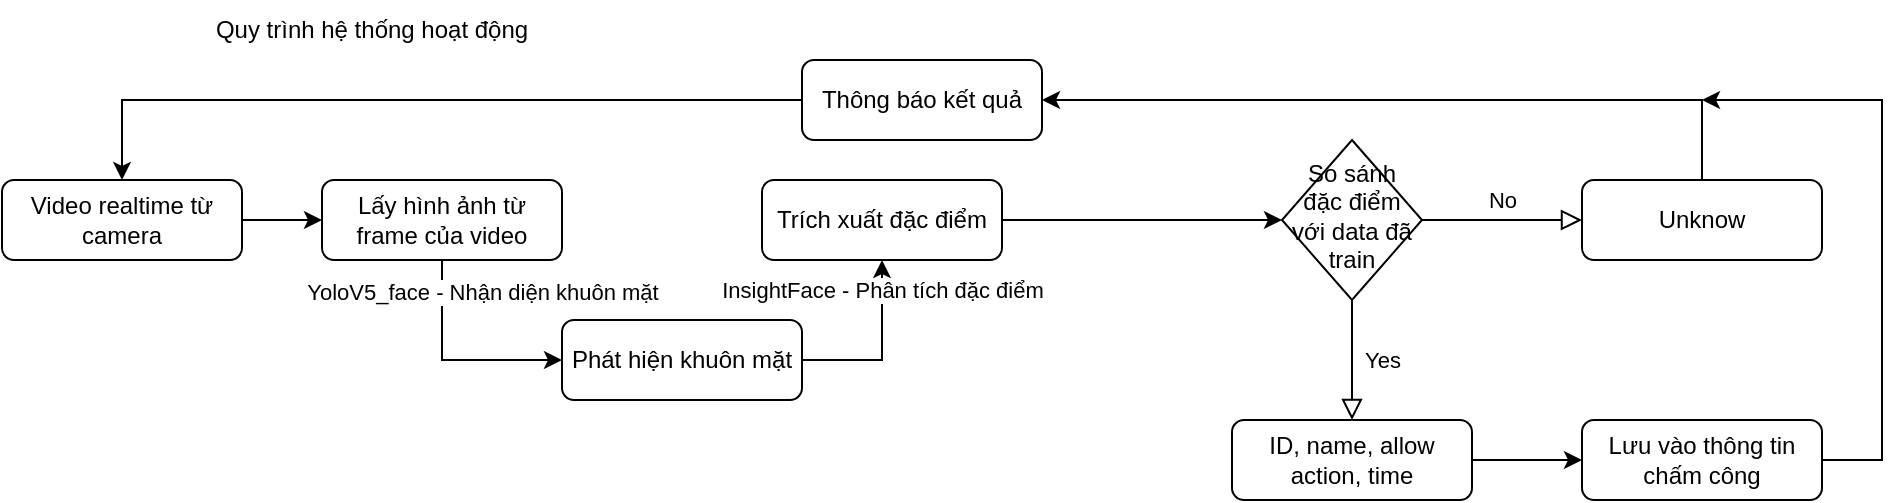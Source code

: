 <mxfile version="20.5.3" type="github">
  <diagram id="C5RBs43oDa-KdzZeNtuy" name="Page-1">
    <mxGraphModel dx="1808" dy="548" grid="1" gridSize="10" guides="1" tooltips="1" connect="1" arrows="1" fold="1" page="1" pageScale="1" pageWidth="827" pageHeight="1169" math="0" shadow="0">
      <root>
        <mxCell id="WIyWlLk6GJQsqaUBKTNV-0" />
        <mxCell id="WIyWlLk6GJQsqaUBKTNV-1" parent="WIyWlLk6GJQsqaUBKTNV-0" />
        <mxCell id="kEuCRDCVpXwFTgm6mCUA-2" value="YoloV5_face - Nhận diện khuôn mặt" style="edgeStyle=orthogonalEdgeStyle;rounded=0;orthogonalLoop=1;jettySize=auto;html=1;" edge="1" parent="WIyWlLk6GJQsqaUBKTNV-1" source="WIyWlLk6GJQsqaUBKTNV-3" target="WIyWlLk6GJQsqaUBKTNV-7">
          <mxGeometry x="-0.714" y="20" relative="1" as="geometry">
            <Array as="points">
              <mxPoint x="160" y="320" />
            </Array>
            <mxPoint as="offset" />
          </mxGeometry>
        </mxCell>
        <mxCell id="WIyWlLk6GJQsqaUBKTNV-3" value="Lấy hình ảnh từ frame của video" style="rounded=1;whiteSpace=wrap;html=1;fontSize=12;glass=0;strokeWidth=1;shadow=0;" parent="WIyWlLk6GJQsqaUBKTNV-1" vertex="1">
          <mxGeometry x="100" y="230" width="120" height="40" as="geometry" />
        </mxCell>
        <mxCell id="kEuCRDCVpXwFTgm6mCUA-4" value="InsightFace - Phân tích đặc điểm" style="edgeStyle=orthogonalEdgeStyle;rounded=0;orthogonalLoop=1;jettySize=auto;html=1;" edge="1" parent="WIyWlLk6GJQsqaUBKTNV-1" source="WIyWlLk6GJQsqaUBKTNV-7" target="kEuCRDCVpXwFTgm6mCUA-3">
          <mxGeometry x="0.667" relative="1" as="geometry">
            <Array as="points">
              <mxPoint x="380" y="320" />
            </Array>
            <mxPoint as="offset" />
          </mxGeometry>
        </mxCell>
        <mxCell id="WIyWlLk6GJQsqaUBKTNV-7" value="Phát hiện khuôn mặt" style="rounded=1;whiteSpace=wrap;html=1;fontSize=12;glass=0;strokeWidth=1;shadow=0;" parent="WIyWlLk6GJQsqaUBKTNV-1" vertex="1">
          <mxGeometry x="220" y="300" width="120" height="40" as="geometry" />
        </mxCell>
        <mxCell id="WIyWlLk6GJQsqaUBKTNV-8" value="Yes" style="rounded=0;html=1;jettySize=auto;orthogonalLoop=1;fontSize=11;endArrow=block;endFill=0;endSize=8;strokeWidth=1;shadow=0;labelBackgroundColor=none;edgeStyle=orthogonalEdgeStyle;" parent="WIyWlLk6GJQsqaUBKTNV-1" source="WIyWlLk6GJQsqaUBKTNV-10" target="WIyWlLk6GJQsqaUBKTNV-11" edge="1">
          <mxGeometry y="15" relative="1" as="geometry">
            <mxPoint as="offset" />
          </mxGeometry>
        </mxCell>
        <mxCell id="WIyWlLk6GJQsqaUBKTNV-9" value="No" style="edgeStyle=orthogonalEdgeStyle;rounded=0;html=1;jettySize=auto;orthogonalLoop=1;fontSize=11;endArrow=block;endFill=0;endSize=8;strokeWidth=1;shadow=0;labelBackgroundColor=none;" parent="WIyWlLk6GJQsqaUBKTNV-1" source="WIyWlLk6GJQsqaUBKTNV-10" target="WIyWlLk6GJQsqaUBKTNV-12" edge="1">
          <mxGeometry y="10" relative="1" as="geometry">
            <mxPoint as="offset" />
          </mxGeometry>
        </mxCell>
        <mxCell id="WIyWlLk6GJQsqaUBKTNV-10" value="So sánh đặc điểm với data đã train" style="rhombus;whiteSpace=wrap;html=1;shadow=0;fontFamily=Helvetica;fontSize=12;align=center;strokeWidth=1;spacing=6;spacingTop=-4;" parent="WIyWlLk6GJQsqaUBKTNV-1" vertex="1">
          <mxGeometry x="580" y="210" width="70" height="80" as="geometry" />
        </mxCell>
        <mxCell id="kEuCRDCVpXwFTgm6mCUA-21" value="" style="edgeStyle=orthogonalEdgeStyle;rounded=0;orthogonalLoop=1;jettySize=auto;html=1;" edge="1" parent="WIyWlLk6GJQsqaUBKTNV-1" source="WIyWlLk6GJQsqaUBKTNV-11" target="kEuCRDCVpXwFTgm6mCUA-20">
          <mxGeometry relative="1" as="geometry" />
        </mxCell>
        <mxCell id="WIyWlLk6GJQsqaUBKTNV-11" value="ID, name, allow action, time" style="rounded=1;whiteSpace=wrap;html=1;fontSize=12;glass=0;strokeWidth=1;shadow=0;" parent="WIyWlLk6GJQsqaUBKTNV-1" vertex="1">
          <mxGeometry x="555" y="350" width="120" height="40" as="geometry" />
        </mxCell>
        <mxCell id="kEuCRDCVpXwFTgm6mCUA-11" style="edgeStyle=orthogonalEdgeStyle;rounded=0;orthogonalLoop=1;jettySize=auto;html=1;entryX=1;entryY=0.5;entryDx=0;entryDy=0;" edge="1" parent="WIyWlLk6GJQsqaUBKTNV-1" source="WIyWlLk6GJQsqaUBKTNV-12" target="kEuCRDCVpXwFTgm6mCUA-24">
          <mxGeometry relative="1" as="geometry">
            <Array as="points">
              <mxPoint x="790" y="190" />
              <mxPoint x="460" y="190" />
            </Array>
          </mxGeometry>
        </mxCell>
        <mxCell id="WIyWlLk6GJQsqaUBKTNV-12" value="Unknow" style="rounded=1;whiteSpace=wrap;html=1;fontSize=12;glass=0;strokeWidth=1;shadow=0;" parent="WIyWlLk6GJQsqaUBKTNV-1" vertex="1">
          <mxGeometry x="730" y="230" width="120" height="40" as="geometry" />
        </mxCell>
        <mxCell id="kEuCRDCVpXwFTgm6mCUA-1" value="" style="edgeStyle=orthogonalEdgeStyle;rounded=0;orthogonalLoop=1;jettySize=auto;html=1;" edge="1" parent="WIyWlLk6GJQsqaUBKTNV-1" source="kEuCRDCVpXwFTgm6mCUA-0" target="WIyWlLk6GJQsqaUBKTNV-3">
          <mxGeometry relative="1" as="geometry" />
        </mxCell>
        <mxCell id="kEuCRDCVpXwFTgm6mCUA-0" value="Video realtime từ camera" style="rounded=1;whiteSpace=wrap;html=1;" vertex="1" parent="WIyWlLk6GJQsqaUBKTNV-1">
          <mxGeometry x="-60" y="230" width="120" height="40" as="geometry" />
        </mxCell>
        <mxCell id="kEuCRDCVpXwFTgm6mCUA-7" value="" style="edgeStyle=orthogonalEdgeStyle;rounded=0;orthogonalLoop=1;jettySize=auto;html=1;" edge="1" parent="WIyWlLk6GJQsqaUBKTNV-1" source="kEuCRDCVpXwFTgm6mCUA-3" target="WIyWlLk6GJQsqaUBKTNV-10">
          <mxGeometry relative="1" as="geometry" />
        </mxCell>
        <mxCell id="kEuCRDCVpXwFTgm6mCUA-3" value="Trích xuất đặc điểm" style="rounded=1;whiteSpace=wrap;html=1;" vertex="1" parent="WIyWlLk6GJQsqaUBKTNV-1">
          <mxGeometry x="320" y="230" width="120" height="40" as="geometry" />
        </mxCell>
        <mxCell id="kEuCRDCVpXwFTgm6mCUA-19" value="Quy trình hệ thống hoạt động" style="text;html=1;strokeColor=none;fillColor=none;align=center;verticalAlign=middle;whiteSpace=wrap;rounded=0;" vertex="1" parent="WIyWlLk6GJQsqaUBKTNV-1">
          <mxGeometry y="140" width="250" height="30" as="geometry" />
        </mxCell>
        <mxCell id="kEuCRDCVpXwFTgm6mCUA-23" style="edgeStyle=orthogonalEdgeStyle;rounded=0;orthogonalLoop=1;jettySize=auto;html=1;" edge="1" parent="WIyWlLk6GJQsqaUBKTNV-1" source="kEuCRDCVpXwFTgm6mCUA-20">
          <mxGeometry relative="1" as="geometry">
            <mxPoint x="790" y="190" as="targetPoint" />
            <Array as="points">
              <mxPoint x="880" y="370" />
              <mxPoint x="880" y="190" />
            </Array>
          </mxGeometry>
        </mxCell>
        <mxCell id="kEuCRDCVpXwFTgm6mCUA-20" value="Lưu vào thông tin chấm công" style="rounded=1;whiteSpace=wrap;html=1;" vertex="1" parent="WIyWlLk6GJQsqaUBKTNV-1">
          <mxGeometry x="730" y="350" width="120" height="40" as="geometry" />
        </mxCell>
        <mxCell id="kEuCRDCVpXwFTgm6mCUA-27" value="" style="edgeStyle=orthogonalEdgeStyle;rounded=0;orthogonalLoop=1;jettySize=auto;html=1;entryX=0.5;entryY=0;entryDx=0;entryDy=0;" edge="1" parent="WIyWlLk6GJQsqaUBKTNV-1" source="kEuCRDCVpXwFTgm6mCUA-24" target="kEuCRDCVpXwFTgm6mCUA-0">
          <mxGeometry relative="1" as="geometry" />
        </mxCell>
        <mxCell id="kEuCRDCVpXwFTgm6mCUA-24" value="Thông báo kết quả" style="rounded=1;whiteSpace=wrap;html=1;" vertex="1" parent="WIyWlLk6GJQsqaUBKTNV-1">
          <mxGeometry x="340" y="170" width="120" height="40" as="geometry" />
        </mxCell>
      </root>
    </mxGraphModel>
  </diagram>
</mxfile>

